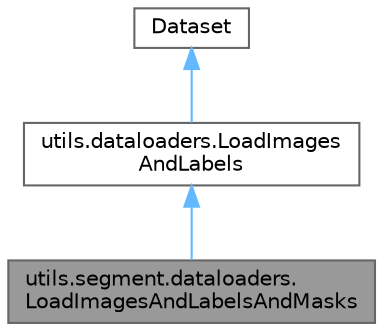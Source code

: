 digraph "utils.segment.dataloaders.LoadImagesAndLabelsAndMasks"
{
 // LATEX_PDF_SIZE
  bgcolor="transparent";
  edge [fontname=Helvetica,fontsize=10,labelfontname=Helvetica,labelfontsize=10];
  node [fontname=Helvetica,fontsize=10,shape=box,height=0.2,width=0.4];
  Node1 [id="Node000001",label="utils.segment.dataloaders.\lLoadImagesAndLabelsAndMasks",height=0.2,width=0.4,color="gray40", fillcolor="grey60", style="filled", fontcolor="black",tooltip=" "];
  Node2 -> Node1 [id="edge1_Node000001_Node000002",dir="back",color="steelblue1",style="solid",tooltip=" "];
  Node2 [id="Node000002",label="utils.dataloaders.LoadImages\lAndLabels",height=0.2,width=0.4,color="gray40", fillcolor="white", style="filled",URL="$classutils_1_1dataloaders_1_1_load_images_and_labels.html",tooltip=" "];
  Node3 -> Node2 [id="edge2_Node000002_Node000003",dir="back",color="steelblue1",style="solid",tooltip=" "];
  Node3 [id="Node000003",label="Dataset",height=0.2,width=0.4,color="gray40", fillcolor="white", style="filled",tooltip=" "];
}
